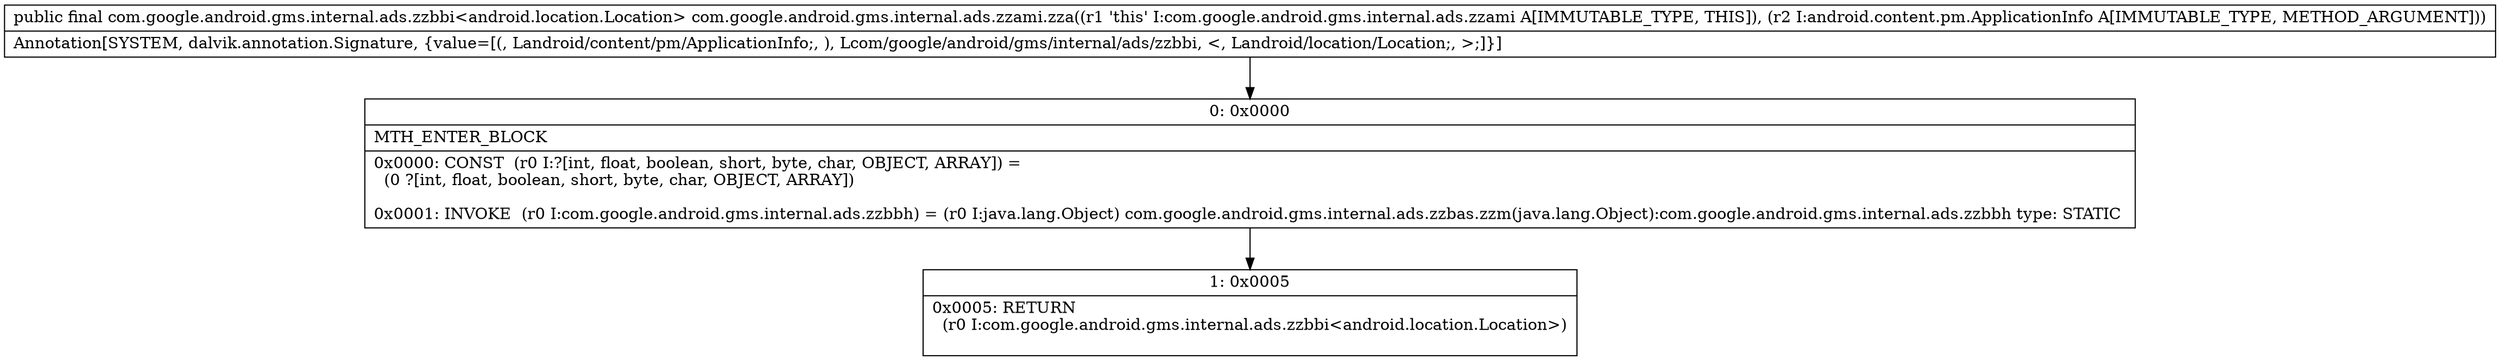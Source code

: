 digraph "CFG forcom.google.android.gms.internal.ads.zzami.zza(Landroid\/content\/pm\/ApplicationInfo;)Lcom\/google\/android\/gms\/internal\/ads\/zzbbi;" {
Node_0 [shape=record,label="{0\:\ 0x0000|MTH_ENTER_BLOCK\l|0x0000: CONST  (r0 I:?[int, float, boolean, short, byte, char, OBJECT, ARRAY]) = \l  (0 ?[int, float, boolean, short, byte, char, OBJECT, ARRAY])\l \l0x0001: INVOKE  (r0 I:com.google.android.gms.internal.ads.zzbbh) = (r0 I:java.lang.Object) com.google.android.gms.internal.ads.zzbas.zzm(java.lang.Object):com.google.android.gms.internal.ads.zzbbh type: STATIC \l}"];
Node_1 [shape=record,label="{1\:\ 0x0005|0x0005: RETURN  \l  (r0 I:com.google.android.gms.internal.ads.zzbbi\<android.location.Location\>)\l \l}"];
MethodNode[shape=record,label="{public final com.google.android.gms.internal.ads.zzbbi\<android.location.Location\> com.google.android.gms.internal.ads.zzami.zza((r1 'this' I:com.google.android.gms.internal.ads.zzami A[IMMUTABLE_TYPE, THIS]), (r2 I:android.content.pm.ApplicationInfo A[IMMUTABLE_TYPE, METHOD_ARGUMENT]))  | Annotation[SYSTEM, dalvik.annotation.Signature, \{value=[(, Landroid\/content\/pm\/ApplicationInfo;, ), Lcom\/google\/android\/gms\/internal\/ads\/zzbbi, \<, Landroid\/location\/Location;, \>;]\}]\l}"];
MethodNode -> Node_0;
Node_0 -> Node_1;
}

